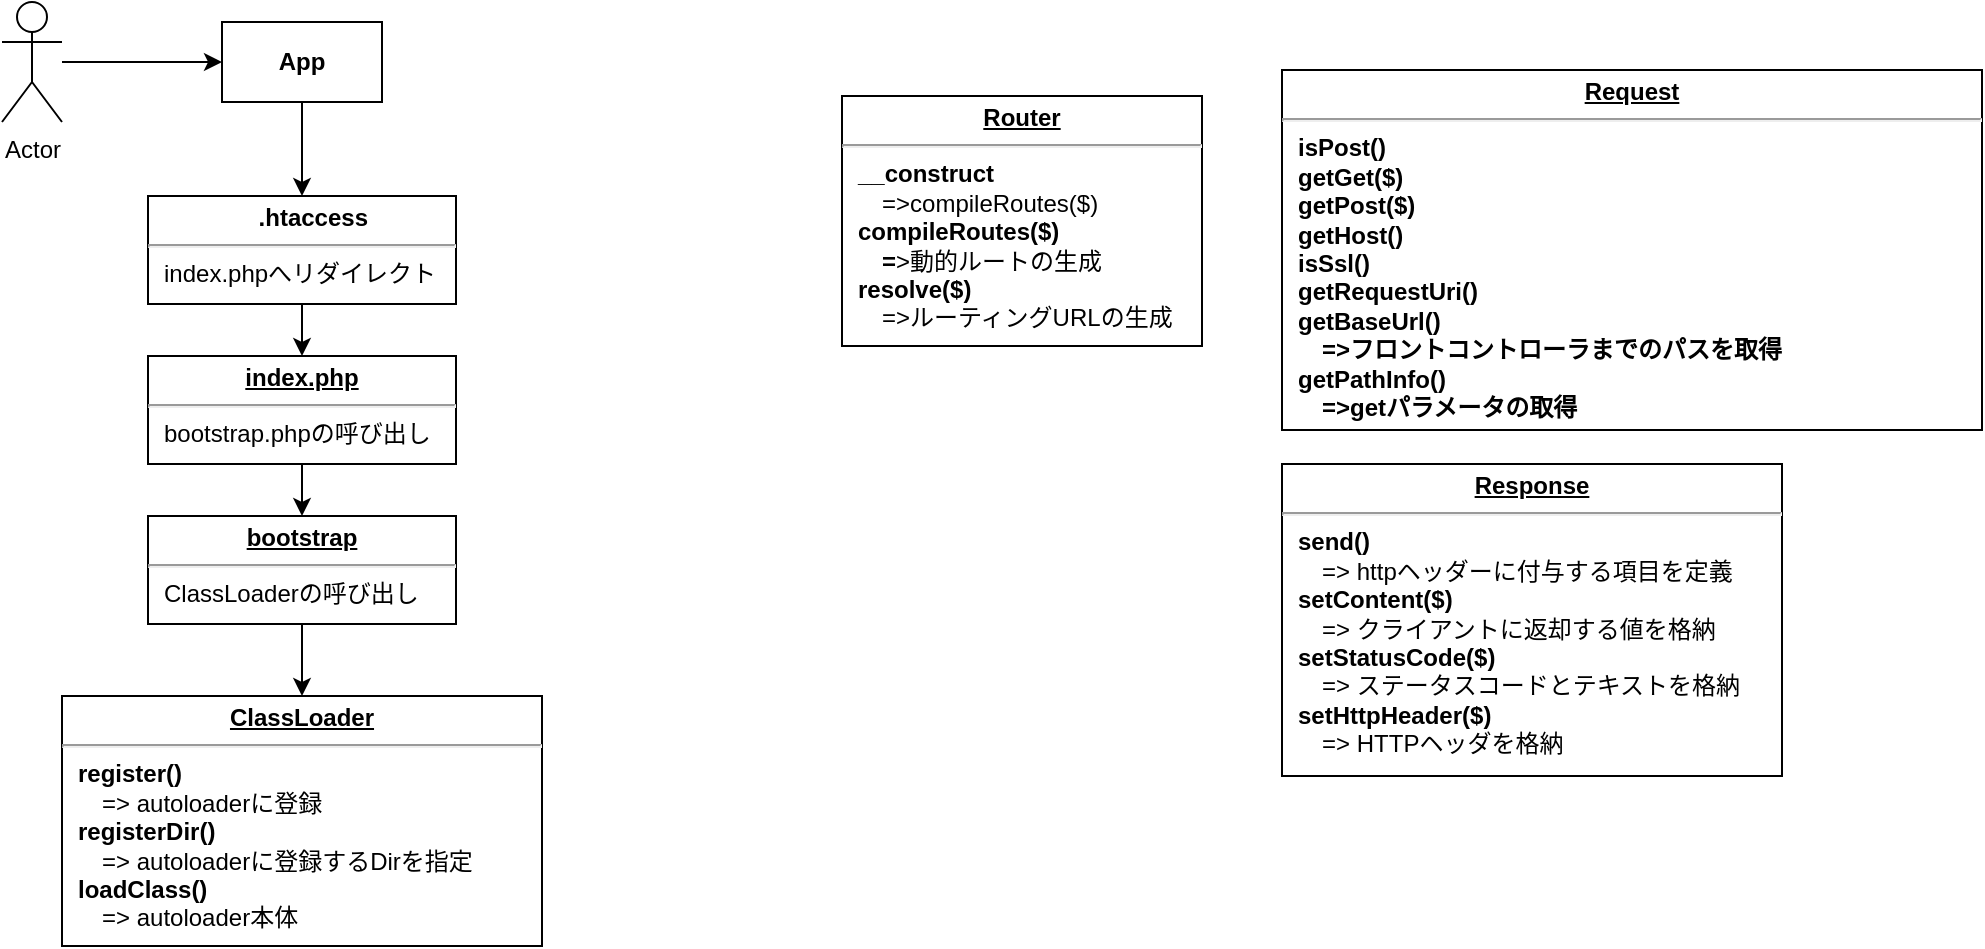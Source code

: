 <mxfile version="14.4.3" type="github">
  <diagram name="Page-1" id="a7904f86-f2b4-8e86-fa97-74104820619b">
    <mxGraphModel dx="1386" dy="775" grid="1" gridSize="10" guides="1" tooltips="1" connect="1" arrows="1" fold="1" page="1" pageScale="1" pageWidth="1100" pageHeight="850" background="#ffffff" math="0" shadow="0">
      <root>
        <mxCell id="0" />
        <mxCell id="1" parent="0" />
        <mxCell id="24794b860abc3c2d-1" value="&lt;p style=&quot;margin: 0px ; margin-top: 4px ; text-align: center ; text-decoration: underline&quot;&gt;&lt;b&gt;ClassLoader&lt;/b&gt;&lt;/p&gt;&lt;hr&gt;&lt;p style=&quot;margin: 0px ; margin-left: 8px&quot;&gt;&lt;b&gt;register()&lt;/b&gt;&lt;/p&gt;&lt;p style=&quot;margin: 0px ; margin-left: 8px&quot;&gt;　=&amp;gt; autoloaderに登録&lt;b&gt;&lt;br&gt;&lt;/b&gt;&lt;/p&gt;&lt;p style=&quot;margin: 0px ; margin-left: 8px&quot;&gt;&lt;b&gt;registerDir()&lt;/b&gt;&lt;/p&gt;&lt;p style=&quot;margin: 0px ; margin-left: 8px&quot;&gt;　=&amp;gt; autoloaderに登録するDirを指定&lt;b&gt;&lt;br&gt;&lt;/b&gt;&lt;/p&gt;&lt;p style=&quot;margin: 0px ; margin-left: 8px&quot;&gt;&lt;b&gt;loadClass()&lt;/b&gt;&lt;/p&gt;&lt;p style=&quot;margin: 0px ; margin-left: 8px&quot;&gt;　=&amp;gt; autoloader本体&lt;/p&gt;" style="verticalAlign=top;align=left;overflow=fill;fontSize=12;fontFamily=Helvetica;html=1;rounded=0;shadow=0;comic=0;labelBackgroundColor=none;strokeWidth=1" parent="1" vertex="1">
          <mxGeometry x="60" y="380" width="240" height="125" as="geometry" />
        </mxCell>
        <mxCell id="xoFM04C7dtVieeY3DU23-15" style="edgeStyle=orthogonalEdgeStyle;rounded=0;orthogonalLoop=1;jettySize=auto;html=1;exitX=0.5;exitY=1;exitDx=0;exitDy=0;entryX=0.5;entryY=0;entryDx=0;entryDy=0;" edge="1" parent="1" source="xoFM04C7dtVieeY3DU23-2" target="24794b860abc3c2d-1">
          <mxGeometry relative="1" as="geometry" />
        </mxCell>
        <mxCell id="xoFM04C7dtVieeY3DU23-2" value="&lt;p style=&quot;margin: 0px ; margin-top: 4px ; text-align: center ; text-decoration: underline&quot;&gt;&lt;b&gt;bootstrap&lt;/b&gt;&lt;/p&gt;&lt;hr&gt;&lt;p style=&quot;margin: 0px ; margin-left: 8px&quot;&gt;ClassLoaderの呼び出し&lt;br&gt;&lt;/p&gt;&lt;p style=&quot;margin: 0px ; margin-left: 8px&quot;&gt;&lt;br&gt;&lt;/p&gt;" style="verticalAlign=top;align=left;overflow=fill;fontSize=12;fontFamily=Helvetica;html=1;rounded=0;shadow=0;comic=0;labelBackgroundColor=none;strokeWidth=1" vertex="1" parent="1">
          <mxGeometry x="103" y="290" width="154" height="54" as="geometry" />
        </mxCell>
        <mxCell id="xoFM04C7dtVieeY3DU23-14" style="edgeStyle=orthogonalEdgeStyle;rounded=0;orthogonalLoop=1;jettySize=auto;html=1;exitX=0.5;exitY=1;exitDx=0;exitDy=0;" edge="1" parent="1" source="xoFM04C7dtVieeY3DU23-4" target="xoFM04C7dtVieeY3DU23-2">
          <mxGeometry relative="1" as="geometry" />
        </mxCell>
        <mxCell id="xoFM04C7dtVieeY3DU23-4" value="&lt;p style=&quot;margin: 0px ; margin-top: 4px ; text-align: center ; text-decoration: underline&quot;&gt;&lt;b&gt;index.php&lt;/b&gt;&lt;/p&gt;&lt;hr&gt;&lt;p style=&quot;margin: 0px ; margin-left: 8px&quot;&gt;bootstrap.phpの呼び出し&lt;br&gt;&lt;/p&gt;&lt;p style=&quot;margin: 0px ; margin-left: 8px&quot;&gt;&lt;br&gt;&lt;/p&gt;" style="verticalAlign=top;align=left;overflow=fill;fontSize=12;fontFamily=Helvetica;html=1;rounded=0;shadow=0;comic=0;labelBackgroundColor=none;strokeWidth=1" vertex="1" parent="1">
          <mxGeometry x="103" y="210" width="154" height="54" as="geometry" />
        </mxCell>
        <mxCell id="xoFM04C7dtVieeY3DU23-8" style="edgeStyle=orthogonalEdgeStyle;rounded=0;orthogonalLoop=1;jettySize=auto;html=1;entryX=0;entryY=0.5;entryDx=0;entryDy=0;" edge="1" parent="1" source="xoFM04C7dtVieeY3DU23-5" target="xoFM04C7dtVieeY3DU23-7">
          <mxGeometry relative="1" as="geometry" />
        </mxCell>
        <mxCell id="xoFM04C7dtVieeY3DU23-5" value="Actor" style="shape=umlActor;verticalLabelPosition=bottom;verticalAlign=top;html=1;outlineConnect=0;" vertex="1" parent="1">
          <mxGeometry x="30" y="33" width="30" height="60" as="geometry" />
        </mxCell>
        <mxCell id="xoFM04C7dtVieeY3DU23-10" style="edgeStyle=orthogonalEdgeStyle;rounded=0;orthogonalLoop=1;jettySize=auto;html=1;exitX=0.5;exitY=1;exitDx=0;exitDy=0;" edge="1" parent="1" source="xoFM04C7dtVieeY3DU23-7" target="xoFM04C7dtVieeY3DU23-9">
          <mxGeometry relative="1" as="geometry" />
        </mxCell>
        <mxCell id="xoFM04C7dtVieeY3DU23-7" value="App" style="rounded=0;whiteSpace=wrap;html=1;align=center;fontStyle=1" vertex="1" parent="1">
          <mxGeometry x="140" y="43" width="80" height="40" as="geometry" />
        </mxCell>
        <mxCell id="xoFM04C7dtVieeY3DU23-13" style="edgeStyle=orthogonalEdgeStyle;rounded=0;orthogonalLoop=1;jettySize=auto;html=1;exitX=0.5;exitY=1;exitDx=0;exitDy=0;entryX=0.5;entryY=0;entryDx=0;entryDy=0;" edge="1" parent="1" source="xoFM04C7dtVieeY3DU23-9" target="xoFM04C7dtVieeY3DU23-4">
          <mxGeometry relative="1" as="geometry" />
        </mxCell>
        <mxCell id="xoFM04C7dtVieeY3DU23-9" value="&lt;p style=&quot;margin: 0px ; margin-top: 4px ; text-align: center ; text-decoration: underline&quot;&gt;&lt;/p&gt;&lt;p style=&quot;text-align: center ; margin: 0px 0px 0px 8px&quot;&gt;&lt;b&gt;&amp;nbsp;.htaccess&lt;/b&gt;&lt;/p&gt;&lt;hr&gt;&lt;p style=&quot;margin: 0px ; margin-left: 8px&quot;&gt;index.phpへリダイレクト&lt;/p&gt;" style="verticalAlign=top;align=left;overflow=fill;fontSize=12;fontFamily=Helvetica;html=1;rounded=0;shadow=0;comic=0;labelBackgroundColor=none;strokeWidth=1" vertex="1" parent="1">
          <mxGeometry x="103" y="130" width="154" height="54" as="geometry" />
        </mxCell>
        <mxCell id="xoFM04C7dtVieeY3DU23-16" value="&lt;p style=&quot;margin: 0px ; margin-top: 4px ; text-align: center ; text-decoration: underline&quot;&gt;&lt;b&gt;Request&lt;/b&gt;&lt;/p&gt;&lt;hr&gt;&lt;p style=&quot;margin: 0px ; margin-left: 8px&quot;&gt;&lt;b&gt;isPost()&lt;/b&gt;&lt;/p&gt;&lt;p style=&quot;margin: 0px ; margin-left: 8px&quot;&gt;&lt;b&gt;getGet($)&lt;/b&gt;&lt;/p&gt;&lt;p style=&quot;margin: 0px ; margin-left: 8px&quot;&gt;&lt;b&gt;getPost($)&lt;/b&gt;&lt;/p&gt;&lt;p style=&quot;margin: 0px ; margin-left: 8px&quot;&gt;&lt;b&gt;getHost()&lt;/b&gt;&lt;/p&gt;&lt;p style=&quot;margin: 0px ; margin-left: 8px&quot;&gt;&lt;b&gt;isSsl()&lt;/b&gt;&lt;/p&gt;&lt;p style=&quot;margin: 0px ; margin-left: 8px&quot;&gt;&lt;b&gt;getRequestUri()&lt;/b&gt;&lt;/p&gt;&lt;p style=&quot;margin: 0px ; margin-left: 8px&quot;&gt;&lt;b&gt;getBaseUrl()&lt;/b&gt;&lt;/p&gt;&lt;p style=&quot;margin: 0px ; margin-left: 8px&quot;&gt;&lt;b&gt;　=&amp;gt;フロントコントローラまでのパスを取得&lt;/b&gt;&lt;/p&gt;&lt;p style=&quot;margin: 0px ; margin-left: 8px&quot;&gt;&lt;b&gt;getPathInfo()&lt;/b&gt;&lt;/p&gt;&lt;p style=&quot;margin: 0px ; margin-left: 8px&quot;&gt;&lt;b&gt;　=&amp;gt;getパラメータの取得&lt;/b&gt;&lt;/p&gt;" style="verticalAlign=top;align=left;overflow=fill;fontSize=12;fontFamily=Helvetica;html=1;rounded=0;shadow=0;comic=0;labelBackgroundColor=none;strokeWidth=1" vertex="1" parent="1">
          <mxGeometry x="670" y="67" width="350" height="180" as="geometry" />
        </mxCell>
        <mxCell id="xoFM04C7dtVieeY3DU23-17" value="&lt;p style=&quot;margin: 0px ; margin-top: 4px ; text-align: center ; text-decoration: underline&quot;&gt;&lt;b&gt;Router&lt;/b&gt;&lt;/p&gt;&lt;hr&gt;&lt;p style=&quot;margin: 0px ; margin-left: 8px&quot;&gt;&lt;b&gt;__construct&lt;/b&gt;&lt;/p&gt;&lt;p style=&quot;margin: 0px ; margin-left: 8px&quot;&gt;&lt;b&gt;　&lt;/b&gt;=&amp;gt;compileRoutes($)&lt;/p&gt;&lt;p style=&quot;margin: 0px ; margin-left: 8px&quot;&gt;&lt;b&gt;compileRoutes($)&lt;/b&gt;&lt;/p&gt;&lt;p style=&quot;margin: 0px ; margin-left: 8px&quot;&gt;&lt;b&gt;　=&lt;/b&gt;&amp;gt;動的ルートの生成&lt;/p&gt;&lt;p style=&quot;margin: 0px ; margin-left: 8px&quot;&gt;&lt;b&gt;resolve($)&lt;/b&gt;&lt;/p&gt;&lt;p style=&quot;margin: 0px ; margin-left: 8px&quot;&gt;&lt;b&gt;　&lt;/b&gt;=&amp;gt;ルーティングURLの生成&lt;/p&gt;" style="verticalAlign=top;align=left;overflow=fill;fontSize=12;fontFamily=Helvetica;html=1;rounded=0;shadow=0;comic=0;labelBackgroundColor=none;strokeWidth=1" vertex="1" parent="1">
          <mxGeometry x="450" y="80" width="180" height="125" as="geometry" />
        </mxCell>
        <mxCell id="xoFM04C7dtVieeY3DU23-18" value="&lt;p style=&quot;margin: 0px ; margin-top: 4px ; text-align: center ; text-decoration: underline&quot;&gt;&lt;b&gt;Response&lt;/b&gt;&lt;/p&gt;&lt;hr&gt;&lt;p style=&quot;margin: 0px ; margin-left: 8px&quot;&gt;&lt;b&gt;send()&lt;/b&gt;&lt;/p&gt;&lt;p style=&quot;margin: 0px ; margin-left: 8px&quot;&gt;&lt;b&gt;　&lt;/b&gt;=&amp;gt; httpヘッダーに付与する項目を定義&lt;/p&gt;&lt;p style=&quot;margin: 0px ; margin-left: 8px&quot;&gt;&lt;b&gt;setContent($)&lt;/b&gt;&lt;/p&gt;&lt;p style=&quot;margin: 0px ; margin-left: 8px&quot;&gt;&lt;b&gt;　&lt;/b&gt;=&amp;gt; クライアントに返却する値を格納&lt;/p&gt;&lt;p style=&quot;margin: 0px ; margin-left: 8px&quot;&gt;&lt;b&gt;setStatusCode($)&lt;/b&gt;&lt;/p&gt;&lt;p style=&quot;margin: 0px ; margin-left: 8px&quot;&gt;&lt;b&gt;　&lt;/b&gt;=&amp;gt; ステータスコードとテキストを格納&lt;/p&gt;&lt;p style=&quot;margin: 0px ; margin-left: 8px&quot;&gt;&lt;b&gt;setHttpHeader($)&lt;/b&gt;&lt;/p&gt;&lt;p style=&quot;margin: 0px ; margin-left: 8px&quot;&gt;&lt;b&gt;　&lt;/b&gt;=&amp;gt; HTTPヘッダを格納&lt;/p&gt;" style="verticalAlign=top;align=left;overflow=fill;fontSize=12;fontFamily=Helvetica;html=1;rounded=0;shadow=0;comic=0;labelBackgroundColor=none;strokeWidth=1" vertex="1" parent="1">
          <mxGeometry x="670" y="264" width="250" height="156" as="geometry" />
        </mxCell>
      </root>
    </mxGraphModel>
  </diagram>
</mxfile>
